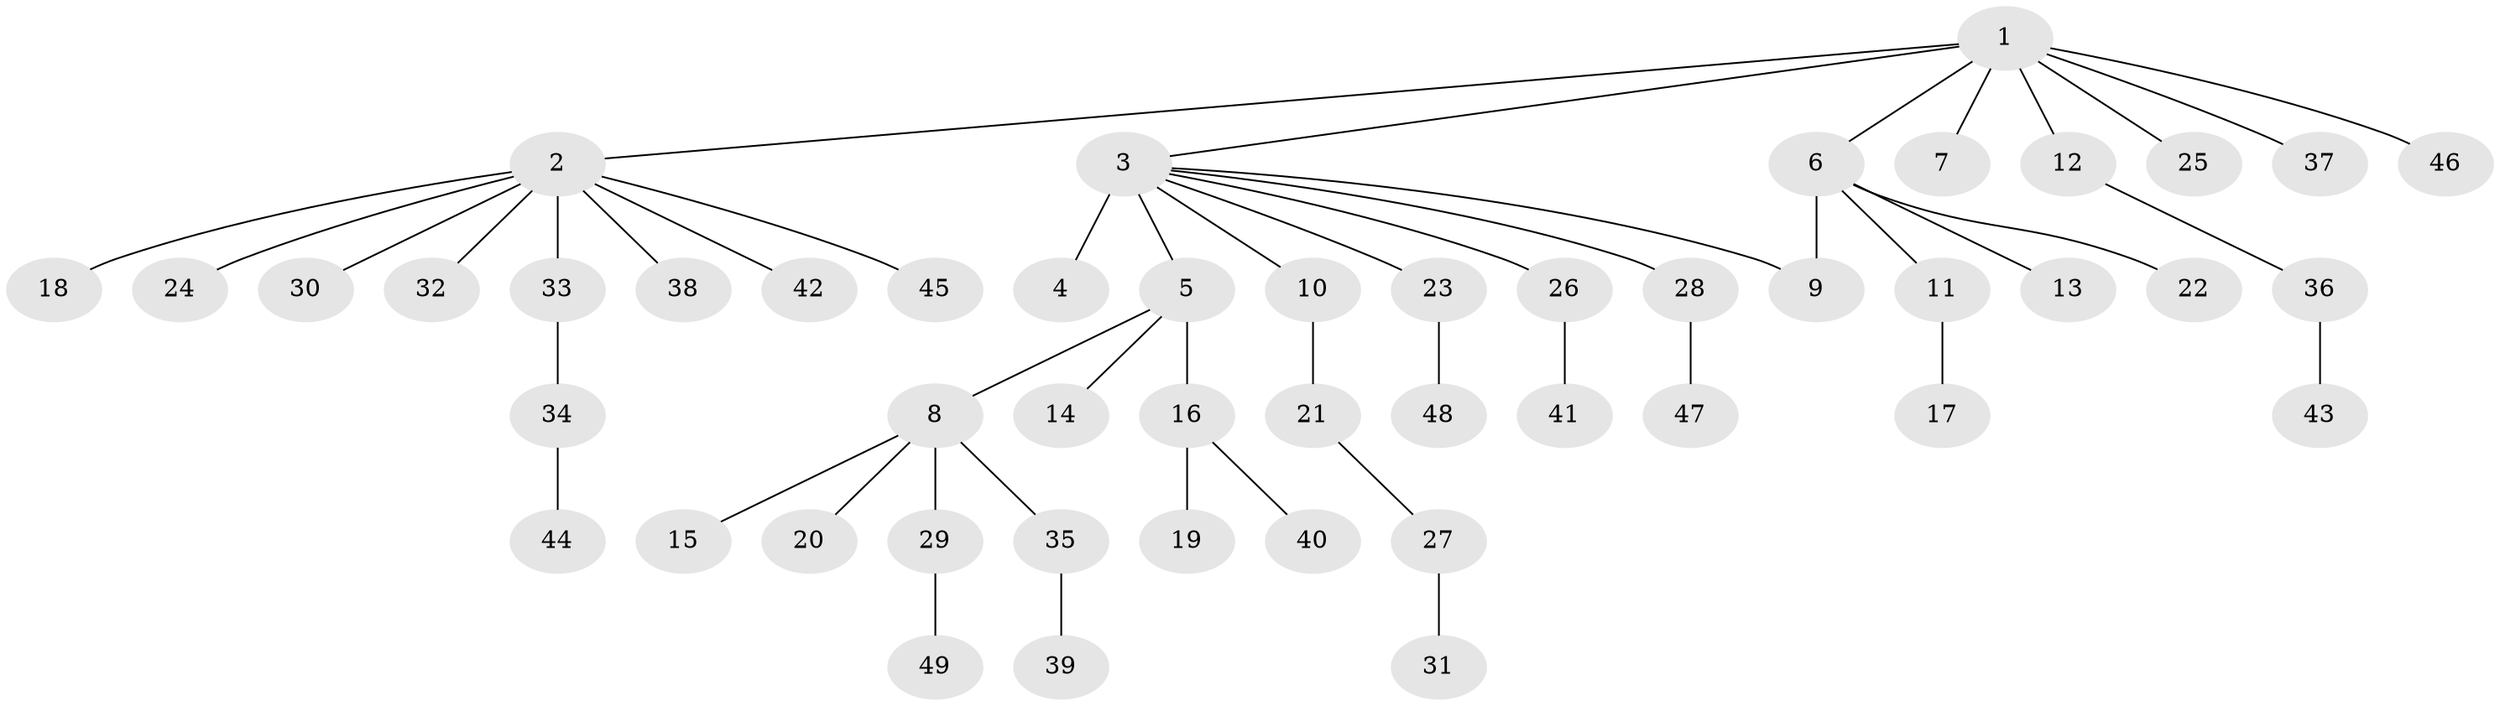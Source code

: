 // original degree distribution, {9: 0.010309278350515464, 10: 0.010309278350515464, 15: 0.010309278350515464, 1: 0.6907216494845361, 5: 0.030927835051546393, 13: 0.010309278350515464, 6: 0.010309278350515464, 3: 0.07216494845360824, 2: 0.1134020618556701, 4: 0.041237113402061855}
// Generated by graph-tools (version 1.1) at 2025/35/03/09/25 02:35:16]
// undirected, 49 vertices, 49 edges
graph export_dot {
graph [start="1"]
  node [color=gray90,style=filled];
  1;
  2;
  3;
  4;
  5;
  6;
  7;
  8;
  9;
  10;
  11;
  12;
  13;
  14;
  15;
  16;
  17;
  18;
  19;
  20;
  21;
  22;
  23;
  24;
  25;
  26;
  27;
  28;
  29;
  30;
  31;
  32;
  33;
  34;
  35;
  36;
  37;
  38;
  39;
  40;
  41;
  42;
  43;
  44;
  45;
  46;
  47;
  48;
  49;
  1 -- 2 [weight=1.0];
  1 -- 3 [weight=1.0];
  1 -- 6 [weight=1.0];
  1 -- 7 [weight=1.0];
  1 -- 12 [weight=1.0];
  1 -- 25 [weight=1.0];
  1 -- 37 [weight=1.0];
  1 -- 46 [weight=1.0];
  2 -- 18 [weight=1.0];
  2 -- 24 [weight=1.0];
  2 -- 30 [weight=1.0];
  2 -- 32 [weight=1.0];
  2 -- 33 [weight=1.0];
  2 -- 38 [weight=1.0];
  2 -- 42 [weight=1.0];
  2 -- 45 [weight=1.0];
  3 -- 4 [weight=7.0];
  3 -- 5 [weight=1.0];
  3 -- 9 [weight=1.0];
  3 -- 10 [weight=1.0];
  3 -- 23 [weight=1.0];
  3 -- 26 [weight=1.0];
  3 -- 28 [weight=1.0];
  5 -- 8 [weight=1.0];
  5 -- 14 [weight=1.0];
  5 -- 16 [weight=1.0];
  6 -- 9 [weight=8.0];
  6 -- 11 [weight=1.0];
  6 -- 13 [weight=1.0];
  6 -- 22 [weight=1.0];
  8 -- 15 [weight=1.0];
  8 -- 20 [weight=1.0];
  8 -- 29 [weight=1.0];
  8 -- 35 [weight=1.0];
  10 -- 21 [weight=1.0];
  11 -- 17 [weight=3.0];
  12 -- 36 [weight=1.0];
  16 -- 19 [weight=1.0];
  16 -- 40 [weight=1.0];
  21 -- 27 [weight=1.0];
  23 -- 48 [weight=2.0];
  26 -- 41 [weight=1.0];
  27 -- 31 [weight=1.0];
  28 -- 47 [weight=2.0];
  29 -- 49 [weight=1.0];
  33 -- 34 [weight=1.0];
  34 -- 44 [weight=2.0];
  35 -- 39 [weight=4.0];
  36 -- 43 [weight=1.0];
}

